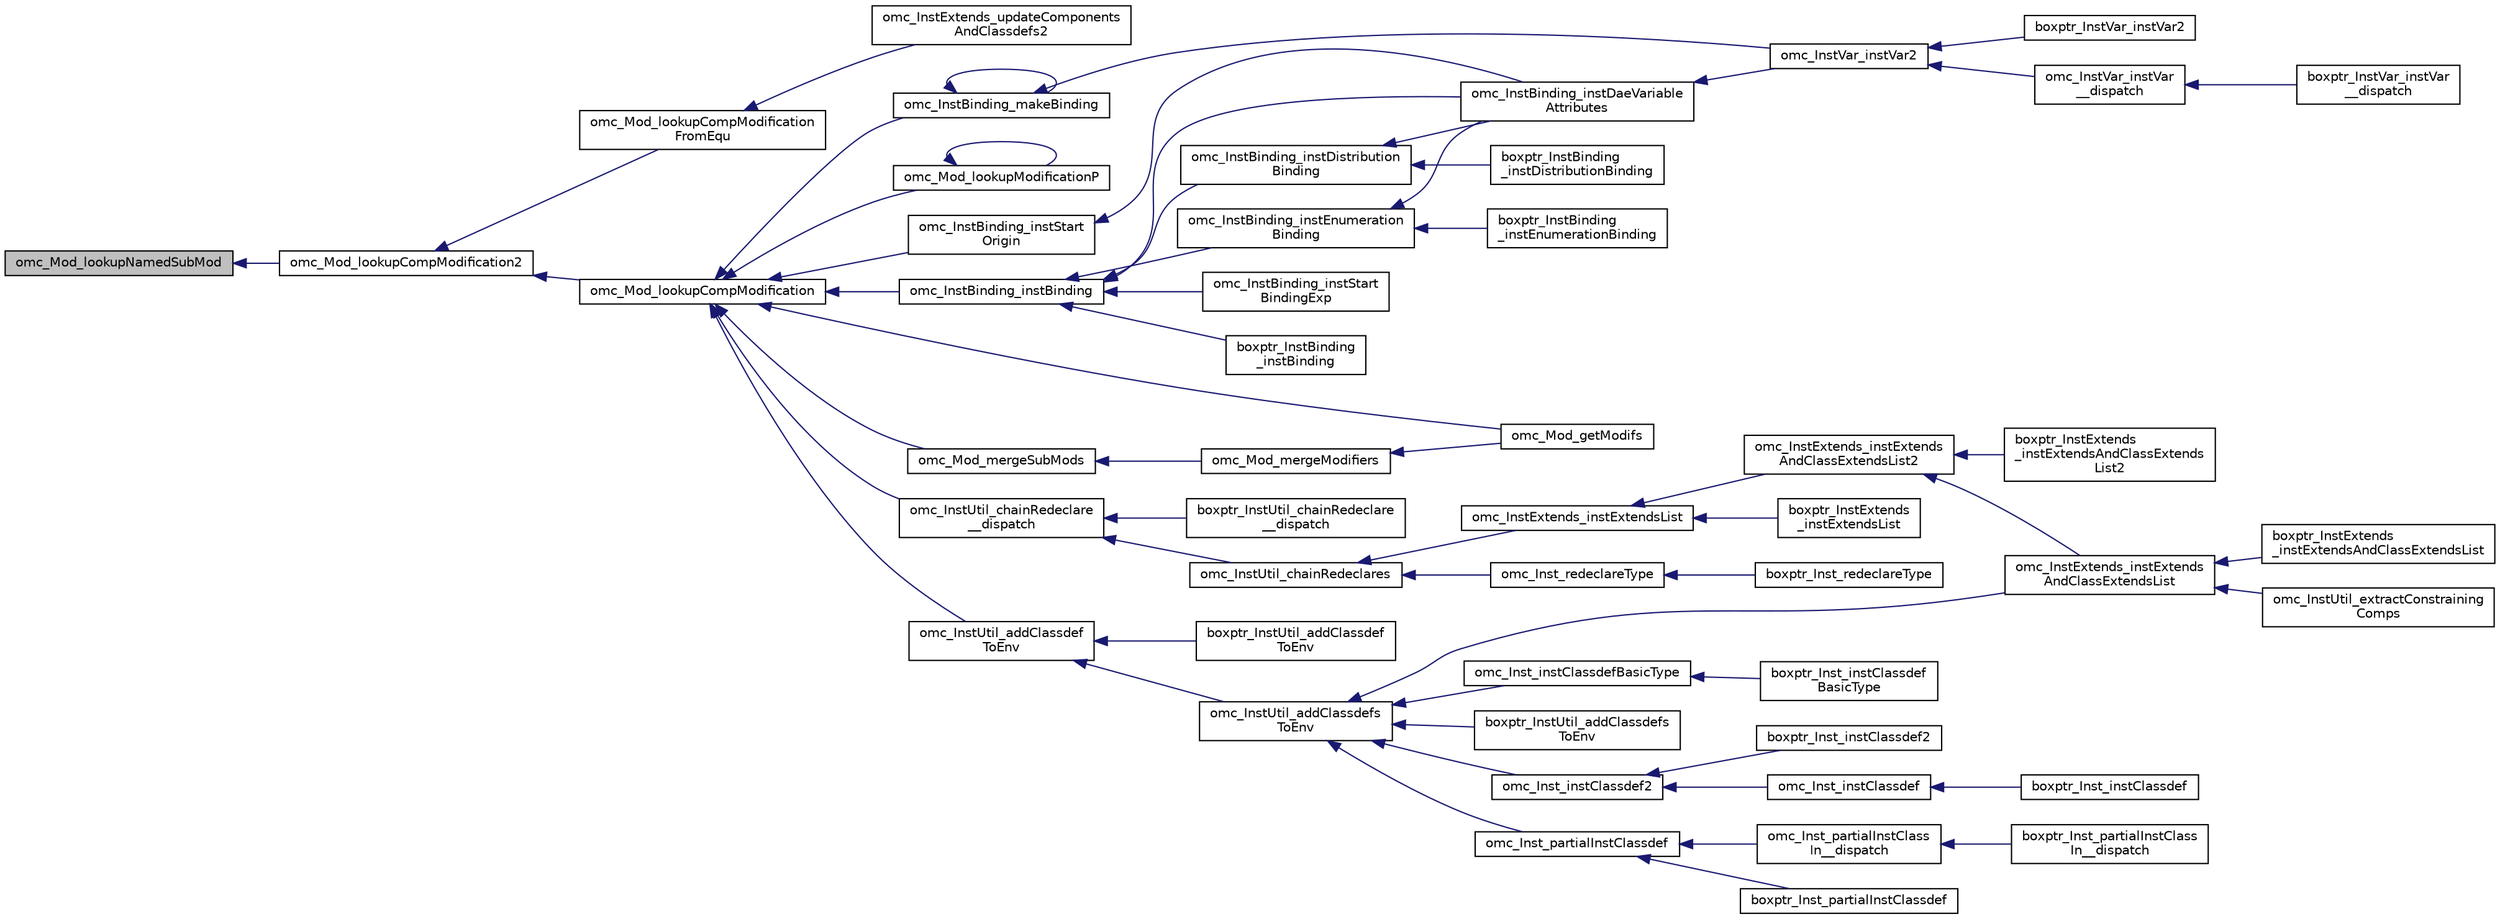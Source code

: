 digraph "omc_Mod_lookupNamedSubMod"
{
  edge [fontname="Helvetica",fontsize="10",labelfontname="Helvetica",labelfontsize="10"];
  node [fontname="Helvetica",fontsize="10",shape=record];
  rankdir="LR";
  Node4498 [label="omc_Mod_lookupNamedSubMod",height=0.2,width=0.4,color="black", fillcolor="grey75", style="filled", fontcolor="black"];
  Node4498 -> Node4499 [dir="back",color="midnightblue",fontsize="10",style="solid",fontname="Helvetica"];
  Node4499 [label="omc_Mod_lookupCompModification2",height=0.2,width=0.4,color="black", fillcolor="white", style="filled",URL="$d1/dd5/_mod_8c.html#a331986be2234781cbadce2601c16cc3e"];
  Node4499 -> Node4500 [dir="back",color="midnightblue",fontsize="10",style="solid",fontname="Helvetica"];
  Node4500 [label="omc_Mod_lookupCompModification\lFromEqu",height=0.2,width=0.4,color="black", fillcolor="white", style="filled",URL="$d9/dd4/_mod_8h.html#a864de1021188b542c9f3ab4aa5745be9"];
  Node4500 -> Node4501 [dir="back",color="midnightblue",fontsize="10",style="solid",fontname="Helvetica"];
  Node4501 [label="omc_InstExtends_updateComponents\lAndClassdefs2",height=0.2,width=0.4,color="black", fillcolor="white", style="filled",URL="$d1/d38/_inst_extends_8c.html#a715c869d4b40f4bcb95488bfbf10cf9c"];
  Node4499 -> Node4502 [dir="back",color="midnightblue",fontsize="10",style="solid",fontname="Helvetica"];
  Node4502 [label="omc_Mod_lookupCompModification",height=0.2,width=0.4,color="black", fillcolor="white", style="filled",URL="$d9/dd4/_mod_8h.html#abb2a7a2f5b81182f825d60a9b76c3645"];
  Node4502 -> Node4503 [dir="back",color="midnightblue",fontsize="10",style="solid",fontname="Helvetica"];
  Node4503 [label="omc_InstBinding_makeBinding",height=0.2,width=0.4,color="black", fillcolor="white", style="filled",URL="$db/de7/_inst_binding_8h.html#a9f2572b8d03f05d6108692d8aed19c9d"];
  Node4503 -> Node4503 [dir="back",color="midnightblue",fontsize="10",style="solid",fontname="Helvetica"];
  Node4503 -> Node4504 [dir="back",color="midnightblue",fontsize="10",style="solid",fontname="Helvetica"];
  Node4504 [label="omc_InstVar_instVar2",height=0.2,width=0.4,color="black", fillcolor="white", style="filled",URL="$d6/d54/_inst_var_8c.html#a2e8c425dac89efe97c8c330d806b7492"];
  Node4504 -> Node4505 [dir="back",color="midnightblue",fontsize="10",style="solid",fontname="Helvetica"];
  Node4505 [label="boxptr_InstVar_instVar2",height=0.2,width=0.4,color="black", fillcolor="white", style="filled",URL="$d6/d54/_inst_var_8c.html#a103a4258c6a74e9e202f7223d944554b"];
  Node4504 -> Node4506 [dir="back",color="midnightblue",fontsize="10",style="solid",fontname="Helvetica"];
  Node4506 [label="omc_InstVar_instVar\l__dispatch",height=0.2,width=0.4,color="black", fillcolor="white", style="filled",URL="$d6/d54/_inst_var_8c.html#a30c666d5e62e0e0cc36dc5041cc6c43d"];
  Node4506 -> Node4507 [dir="back",color="midnightblue",fontsize="10",style="solid",fontname="Helvetica"];
  Node4507 [label="boxptr_InstVar_instVar\l__dispatch",height=0.2,width=0.4,color="black", fillcolor="white", style="filled",URL="$d6/d54/_inst_var_8c.html#a62e0a9b61bb9c632c69b95c7924d8311"];
  Node4502 -> Node4508 [dir="back",color="midnightblue",fontsize="10",style="solid",fontname="Helvetica"];
  Node4508 [label="omc_InstBinding_instStart\lOrigin",height=0.2,width=0.4,color="black", fillcolor="white", style="filled",URL="$dc/dac/_inst_binding_8c.html#aa41610bc559ba1018b1170b5eacf4be2"];
  Node4508 -> Node4509 [dir="back",color="midnightblue",fontsize="10",style="solid",fontname="Helvetica"];
  Node4509 [label="omc_InstBinding_instDaeVariable\lAttributes",height=0.2,width=0.4,color="black", fillcolor="white", style="filled",URL="$db/de7/_inst_binding_8h.html#aeca097d4267b901052ff49b32bcccaad"];
  Node4509 -> Node4504 [dir="back",color="midnightblue",fontsize="10",style="solid",fontname="Helvetica"];
  Node4502 -> Node4510 [dir="back",color="midnightblue",fontsize="10",style="solid",fontname="Helvetica"];
  Node4510 [label="omc_InstBinding_instBinding",height=0.2,width=0.4,color="black", fillcolor="white", style="filled",URL="$dc/dac/_inst_binding_8c.html#ac5a970218edfe1503ad020b8da0cc82e"];
  Node4510 -> Node4511 [dir="back",color="midnightblue",fontsize="10",style="solid",fontname="Helvetica"];
  Node4511 [label="omc_InstBinding_instDistribution\lBinding",height=0.2,width=0.4,color="black", fillcolor="white", style="filled",URL="$dc/dac/_inst_binding_8c.html#a7522cce09b4f1387213be985d2f093db"];
  Node4511 -> Node4512 [dir="back",color="midnightblue",fontsize="10",style="solid",fontname="Helvetica"];
  Node4512 [label="boxptr_InstBinding\l_instDistributionBinding",height=0.2,width=0.4,color="black", fillcolor="white", style="filled",URL="$dc/dac/_inst_binding_8c.html#a0a78d61538e1758992073f15bd128113"];
  Node4511 -> Node4509 [dir="back",color="midnightblue",fontsize="10",style="solid",fontname="Helvetica"];
  Node4510 -> Node4513 [dir="back",color="midnightblue",fontsize="10",style="solid",fontname="Helvetica"];
  Node4513 [label="omc_InstBinding_instEnumeration\lBinding",height=0.2,width=0.4,color="black", fillcolor="white", style="filled",URL="$dc/dac/_inst_binding_8c.html#af69151e7b8913073cb07cfaada591546"];
  Node4513 -> Node4514 [dir="back",color="midnightblue",fontsize="10",style="solid",fontname="Helvetica"];
  Node4514 [label="boxptr_InstBinding\l_instEnumerationBinding",height=0.2,width=0.4,color="black", fillcolor="white", style="filled",URL="$dc/dac/_inst_binding_8c.html#a57efbb4f15db836d2ca5a957c56382af"];
  Node4513 -> Node4509 [dir="back",color="midnightblue",fontsize="10",style="solid",fontname="Helvetica"];
  Node4510 -> Node4509 [dir="back",color="midnightblue",fontsize="10",style="solid",fontname="Helvetica"];
  Node4510 -> Node4515 [dir="back",color="midnightblue",fontsize="10",style="solid",fontname="Helvetica"];
  Node4515 [label="omc_InstBinding_instStart\lBindingExp",height=0.2,width=0.4,color="black", fillcolor="white", style="filled",URL="$db/de7/_inst_binding_8h.html#a138afe1a5472a5c5afc767aa4604f739"];
  Node4510 -> Node4516 [dir="back",color="midnightblue",fontsize="10",style="solid",fontname="Helvetica"];
  Node4516 [label="boxptr_InstBinding\l_instBinding",height=0.2,width=0.4,color="black", fillcolor="white", style="filled",URL="$dc/dac/_inst_binding_8c.html#a4f5eff2f71616eb0efc323b58abf118d"];
  Node4502 -> Node4517 [dir="back",color="midnightblue",fontsize="10",style="solid",fontname="Helvetica"];
  Node4517 [label="omc_InstUtil_chainRedeclare\l__dispatch",height=0.2,width=0.4,color="black", fillcolor="white", style="filled",URL="$da/d17/_inst_util_8h.html#ac9d3d98f06c2d0f9c832debedddb2d9e"];
  Node4517 -> Node4518 [dir="back",color="midnightblue",fontsize="10",style="solid",fontname="Helvetica"];
  Node4518 [label="boxptr_InstUtil_chainRedeclare\l__dispatch",height=0.2,width=0.4,color="black", fillcolor="white", style="filled",URL="$da/d17/_inst_util_8h.html#ac642455dad8cdcd9067320ac22400178"];
  Node4517 -> Node4519 [dir="back",color="midnightblue",fontsize="10",style="solid",fontname="Helvetica"];
  Node4519 [label="omc_InstUtil_chainRedeclares",height=0.2,width=0.4,color="black", fillcolor="white", style="filled",URL="$da/d17/_inst_util_8h.html#aa873b18e8f2f6b94d6f77c0f22ff327e"];
  Node4519 -> Node4520 [dir="back",color="midnightblue",fontsize="10",style="solid",fontname="Helvetica"];
  Node4520 [label="omc_Inst_redeclareType",height=0.2,width=0.4,color="black", fillcolor="white", style="filled",URL="$d9/d5c/_inst_8h.html#a5d23f291076be33a4476ad7a5e16aeed"];
  Node4520 -> Node4521 [dir="back",color="midnightblue",fontsize="10",style="solid",fontname="Helvetica"];
  Node4521 [label="boxptr_Inst_redeclareType",height=0.2,width=0.4,color="black", fillcolor="white", style="filled",URL="$d9/d5c/_inst_8h.html#a5f34368247a7838413aa837c9a338b7d"];
  Node4519 -> Node4522 [dir="back",color="midnightblue",fontsize="10",style="solid",fontname="Helvetica"];
  Node4522 [label="omc_InstExtends_instExtendsList",height=0.2,width=0.4,color="black", fillcolor="white", style="filled",URL="$d1/d38/_inst_extends_8c.html#af062917ef50a0c9b21d8b4cf6a9b7975"];
  Node4522 -> Node4523 [dir="back",color="midnightblue",fontsize="10",style="solid",fontname="Helvetica"];
  Node4523 [label="omc_InstExtends_instExtends\lAndClassExtendsList2",height=0.2,width=0.4,color="black", fillcolor="white", style="filled",URL="$d1/d38/_inst_extends_8c.html#a20d1cd2bd200b28d5fd832fe9b06e829"];
  Node4523 -> Node4524 [dir="back",color="midnightblue",fontsize="10",style="solid",fontname="Helvetica"];
  Node4524 [label="boxptr_InstExtends\l_instExtendsAndClassExtends\lList2",height=0.2,width=0.4,color="black", fillcolor="white", style="filled",URL="$d1/d38/_inst_extends_8c.html#a6120c464da490cd2902907c857cb5eb7"];
  Node4523 -> Node4525 [dir="back",color="midnightblue",fontsize="10",style="solid",fontname="Helvetica"];
  Node4525 [label="omc_InstExtends_instExtends\lAndClassExtendsList",height=0.2,width=0.4,color="black", fillcolor="white", style="filled",URL="$df/d13/_inst_extends_8h.html#a0aa487997c4fce1f22d9ac339ec6087f"];
  Node4525 -> Node4526 [dir="back",color="midnightblue",fontsize="10",style="solid",fontname="Helvetica"];
  Node4526 [label="boxptr_InstExtends\l_instExtendsAndClassExtendsList",height=0.2,width=0.4,color="black", fillcolor="white", style="filled",URL="$df/d13/_inst_extends_8h.html#ac02db7ddc271944ac5f131ad526f53ef"];
  Node4525 -> Node4527 [dir="back",color="midnightblue",fontsize="10",style="solid",fontname="Helvetica"];
  Node4527 [label="omc_InstUtil_extractConstraining\lComps",height=0.2,width=0.4,color="black", fillcolor="white", style="filled",URL="$da/d17/_inst_util_8h.html#a11f7fc098235c46a051aa544a877a5a2"];
  Node4522 -> Node4528 [dir="back",color="midnightblue",fontsize="10",style="solid",fontname="Helvetica"];
  Node4528 [label="boxptr_InstExtends\l_instExtendsList",height=0.2,width=0.4,color="black", fillcolor="white", style="filled",URL="$d1/d38/_inst_extends_8c.html#a126fd3e07950bea19436fc5f046fb737"];
  Node4502 -> Node4529 [dir="back",color="midnightblue",fontsize="10",style="solid",fontname="Helvetica"];
  Node4529 [label="omc_InstUtil_addClassdef\lToEnv",height=0.2,width=0.4,color="black", fillcolor="white", style="filled",URL="$db/dd4/_inst_util_8c.html#a0cfdcdf4a7d6f1f50265fe134659ebed"];
  Node4529 -> Node4530 [dir="back",color="midnightblue",fontsize="10",style="solid",fontname="Helvetica"];
  Node4530 [label="boxptr_InstUtil_addClassdef\lToEnv",height=0.2,width=0.4,color="black", fillcolor="white", style="filled",URL="$db/dd4/_inst_util_8c.html#a404ea9e60212703e4d01594806403a7c"];
  Node4529 -> Node4531 [dir="back",color="midnightblue",fontsize="10",style="solid",fontname="Helvetica"];
  Node4531 [label="omc_InstUtil_addClassdefs\lToEnv",height=0.2,width=0.4,color="black", fillcolor="white", style="filled",URL="$da/d17/_inst_util_8h.html#a3ee2769d7f00f363f8aa70cd70c1709d"];
  Node4531 -> Node4532 [dir="back",color="midnightblue",fontsize="10",style="solid",fontname="Helvetica"];
  Node4532 [label="omc_Inst_partialInstClassdef",height=0.2,width=0.4,color="black", fillcolor="white", style="filled",URL="$dd/d26/_inst_8c.html#a6c91d09b526a97643156909f376a4cc8"];
  Node4532 -> Node4533 [dir="back",color="midnightblue",fontsize="10",style="solid",fontname="Helvetica"];
  Node4533 [label="boxptr_Inst_partialInstClassdef",height=0.2,width=0.4,color="black", fillcolor="white", style="filled",URL="$dd/d26/_inst_8c.html#a479c1de24721269e4f15da35ce9eda74"];
  Node4532 -> Node4534 [dir="back",color="midnightblue",fontsize="10",style="solid",fontname="Helvetica"];
  Node4534 [label="omc_Inst_partialInstClass\lIn__dispatch",height=0.2,width=0.4,color="black", fillcolor="white", style="filled",URL="$dd/d26/_inst_8c.html#a11059d2f35118c6924efdaae9b824a2a"];
  Node4534 -> Node4535 [dir="back",color="midnightblue",fontsize="10",style="solid",fontname="Helvetica"];
  Node4535 [label="boxptr_Inst_partialInstClass\lIn__dispatch",height=0.2,width=0.4,color="black", fillcolor="white", style="filled",URL="$dd/d26/_inst_8c.html#a6dfede18a4a35fd5d74277b299fc213d"];
  Node4531 -> Node4536 [dir="back",color="midnightblue",fontsize="10",style="solid",fontname="Helvetica"];
  Node4536 [label="omc_Inst_instClassdef2",height=0.2,width=0.4,color="black", fillcolor="white", style="filled",URL="$dd/d26/_inst_8c.html#ab79c80563ee33a68e40378e326dd63e4"];
  Node4536 -> Node4537 [dir="back",color="midnightblue",fontsize="10",style="solid",fontname="Helvetica"];
  Node4537 [label="boxptr_Inst_instClassdef2",height=0.2,width=0.4,color="black", fillcolor="white", style="filled",URL="$dd/d26/_inst_8c.html#ad88146053007c528f53d5295a59b7bd9"];
  Node4536 -> Node4538 [dir="back",color="midnightblue",fontsize="10",style="solid",fontname="Helvetica"];
  Node4538 [label="omc_Inst_instClassdef",height=0.2,width=0.4,color="black", fillcolor="white", style="filled",URL="$d9/d5c/_inst_8h.html#a093ce119929ae124854a89975f40880c"];
  Node4538 -> Node4539 [dir="back",color="midnightblue",fontsize="10",style="solid",fontname="Helvetica"];
  Node4539 [label="boxptr_Inst_instClassdef",height=0.2,width=0.4,color="black", fillcolor="white", style="filled",URL="$d9/d5c/_inst_8h.html#a663594bc3fb258186d106b3e4d5460d3"];
  Node4531 -> Node4540 [dir="back",color="midnightblue",fontsize="10",style="solid",fontname="Helvetica"];
  Node4540 [label="omc_Inst_instClassdefBasicType",height=0.2,width=0.4,color="black", fillcolor="white", style="filled",URL="$dd/d26/_inst_8c.html#a07dc90c1fc8e5a044b2516123ec560b0"];
  Node4540 -> Node4541 [dir="back",color="midnightblue",fontsize="10",style="solid",fontname="Helvetica"];
  Node4541 [label="boxptr_Inst_instClassdef\lBasicType",height=0.2,width=0.4,color="black", fillcolor="white", style="filled",URL="$dd/d26/_inst_8c.html#aef570ef327ab9b7be37264168d812d2e"];
  Node4531 -> Node4525 [dir="back",color="midnightblue",fontsize="10",style="solid",fontname="Helvetica"];
  Node4531 -> Node4542 [dir="back",color="midnightblue",fontsize="10",style="solid",fontname="Helvetica"];
  Node4542 [label="boxptr_InstUtil_addClassdefs\lToEnv",height=0.2,width=0.4,color="black", fillcolor="white", style="filled",URL="$da/d17/_inst_util_8h.html#af0d3753e4d1441c0b379d3541787eeec"];
  Node4502 -> Node4543 [dir="back",color="midnightblue",fontsize="10",style="solid",fontname="Helvetica"];
  Node4543 [label="omc_Mod_mergeSubMods",height=0.2,width=0.4,color="black", fillcolor="white", style="filled",URL="$d1/dd5/_mod_8c.html#a8389b1c4f1f32b4cf1995367cc322688"];
  Node4543 -> Node4544 [dir="back",color="midnightblue",fontsize="10",style="solid",fontname="Helvetica"];
  Node4544 [label="omc_Mod_mergeModifiers",height=0.2,width=0.4,color="black", fillcolor="white", style="filled",URL="$d1/dd5/_mod_8c.html#acd600a9a3c71e0f07706e4a76921cb0f"];
  Node4544 -> Node4545 [dir="back",color="midnightblue",fontsize="10",style="solid",fontname="Helvetica"];
  Node4545 [label="omc_Mod_getModifs",height=0.2,width=0.4,color="black", fillcolor="white", style="filled",URL="$d9/dd4/_mod_8h.html#a99de4a0ae1927f6c5044c5bee6bb527c"];
  Node4502 -> Node4545 [dir="back",color="midnightblue",fontsize="10",style="solid",fontname="Helvetica"];
  Node4502 -> Node4546 [dir="back",color="midnightblue",fontsize="10",style="solid",fontname="Helvetica"];
  Node4546 [label="omc_Mod_lookupModificationP",height=0.2,width=0.4,color="black", fillcolor="white", style="filled",URL="$d9/dd4/_mod_8h.html#a1f7a21048a7f32dac4aa52305b80c2ec"];
  Node4546 -> Node4546 [dir="back",color="midnightblue",fontsize="10",style="solid",fontname="Helvetica"];
}
